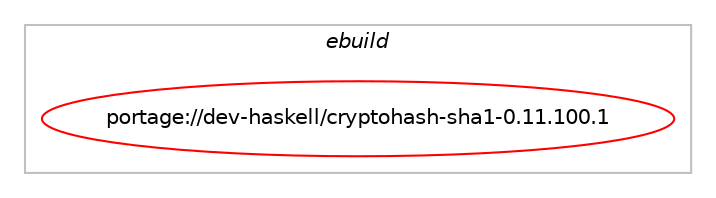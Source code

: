 digraph prolog {

# *************
# Graph options
# *************

newrank=true;
concentrate=true;
compound=true;
graph [rankdir=LR,fontname=Helvetica,fontsize=10,ranksep=1.5];#, ranksep=2.5, nodesep=0.2];
edge  [arrowhead=vee];
node  [fontname=Helvetica,fontsize=10];

# **********
# The ebuild
# **********

subgraph cluster_leftcol {
color=gray;
label=<<i>ebuild</i>>;
id [label="portage://dev-haskell/cryptohash-sha1-0.11.100.1", color=red, width=4, href="../dev-haskell/cryptohash-sha1-0.11.100.1.svg"];
}

# ****************
# The dependencies
# ****************

subgraph cluster_midcol {
color=gray;
label=<<i>dependencies</i>>;
subgraph cluster_compile {
fillcolor="#eeeeee";
style=filled;
label=<<i>compile</i>>;
# *** BEGIN UNKNOWN DEPENDENCY TYPE (TODO) ***
# id -> equal(use_conditional_group(positive,hscolour,portage://dev-haskell/cryptohash-sha1-0.11.100.1,[package_dependency(portage://dev-haskell/cryptohash-sha1-0.11.100.1,install,no,dev-haskell,hscolour,none,[,,],[],[])]))
# *** END UNKNOWN DEPENDENCY TYPE (TODO) ***

# *** BEGIN UNKNOWN DEPENDENCY TYPE (TODO) ***
# id -> equal(use_conditional_group(positive,test,portage://dev-haskell/cryptohash-sha1-0.11.100.1,[package_dependency(portage://dev-haskell/cryptohash-sha1-0.11.100.1,install,no,dev-haskell,base16-bytestring,greaterequal,[0.1.1,,,0.1.1],[],[]),package_dependency(portage://dev-haskell/cryptohash-sha1-0.11.100.1,install,no,dev-haskell,base16-bytestring,smaller,[0.2,,,0.2],[],[]),package_dependency(portage://dev-haskell/cryptohash-sha1-0.11.100.1,install,no,dev-haskell,sha,greaterequal,[1.6.4,,,1.6.4],[],[]),package_dependency(portage://dev-haskell/cryptohash-sha1-0.11.100.1,install,no,dev-haskell,sha,smaller,[1.7,,,1.7],[],[]),package_dependency(portage://dev-haskell/cryptohash-sha1-0.11.100.1,install,no,dev-haskell,tasty,greaterequal,[0.11,,,0.11],[],[]),package_dependency(portage://dev-haskell/cryptohash-sha1-0.11.100.1,install,no,dev-haskell,tasty-hunit,greaterequal,[0.9,,,0.9],[],[]),package_dependency(portage://dev-haskell/cryptohash-sha1-0.11.100.1,install,no,dev-haskell,tasty-quickcheck,greaterequal,[0.8,,,0.8],[],[])]))
# *** END UNKNOWN DEPENDENCY TYPE (TODO) ***

# *** BEGIN UNKNOWN DEPENDENCY TYPE (TODO) ***
# id -> equal(package_dependency(portage://dev-haskell/cryptohash-sha1-0.11.100.1,install,no,dev-haskell,cabal,greaterequal,[1.10,,,1.10],[],[]))
# *** END UNKNOWN DEPENDENCY TYPE (TODO) ***

# *** BEGIN UNKNOWN DEPENDENCY TYPE (TODO) ***
# id -> equal(package_dependency(portage://dev-haskell/cryptohash-sha1-0.11.100.1,install,no,dev-lang,ghc,greaterequal,[7.4.1,,,7.4.1],any_same_slot,[]))
# *** END UNKNOWN DEPENDENCY TYPE (TODO) ***

}
subgraph cluster_compileandrun {
fillcolor="#eeeeee";
style=filled;
label=<<i>compile and run</i>>;
}
subgraph cluster_run {
fillcolor="#eeeeee";
style=filled;
label=<<i>run</i>>;
# *** BEGIN UNKNOWN DEPENDENCY TYPE (TODO) ***
# id -> equal(package_dependency(portage://dev-haskell/cryptohash-sha1-0.11.100.1,run,no,dev-lang,ghc,greaterequal,[7.4.1,,,7.4.1],any_same_slot,[]))
# *** END UNKNOWN DEPENDENCY TYPE (TODO) ***

# *** BEGIN UNKNOWN DEPENDENCY TYPE (TODO) ***
# id -> equal(package_dependency(portage://dev-haskell/cryptohash-sha1-0.11.100.1,run,no,dev-lang,ghc,none,[,,],any_same_slot,[use(optenable(profile),none)]))
# *** END UNKNOWN DEPENDENCY TYPE (TODO) ***

}
}

# **************
# The candidates
# **************

subgraph cluster_choices {
rank=same;
color=gray;
label=<<i>candidates</i>>;

}

}
